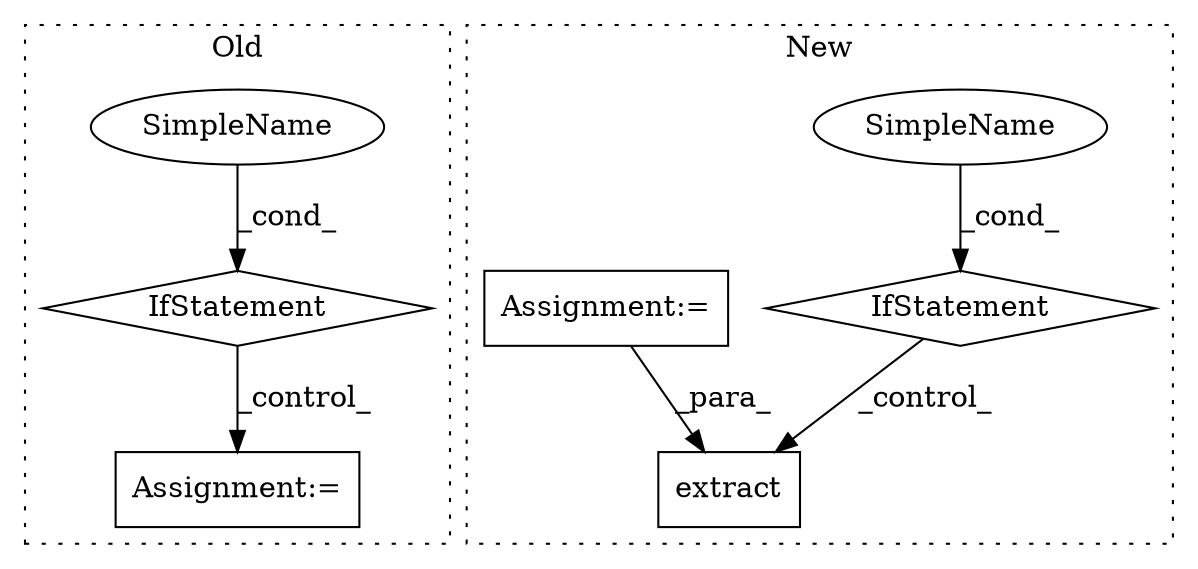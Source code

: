 digraph G {
subgraph cluster0 {
1 [label="IfStatement" a="25" s="43005,43038" l="4,2" shape="diamond"];
3 [label="Assignment:=" a="7" s="43218,43307" l="57,2" shape="box"];
4 [label="SimpleName" a="42" s="" l="" shape="ellipse"];
label = "Old";
style="dotted";
}
subgraph cluster1 {
2 [label="extract" a="32" s="43069,43088" l="8,1" shape="box"];
5 [label="IfStatement" a="25" s="42590,42625" l="16,2" shape="diamond"];
6 [label="SimpleName" a="42" s="" l="" shape="ellipse"];
7 [label="Assignment:=" a="7" s="39365" l="8" shape="box"];
label = "New";
style="dotted";
}
1 -> 3 [label="_control_"];
4 -> 1 [label="_cond_"];
5 -> 2 [label="_control_"];
6 -> 5 [label="_cond_"];
7 -> 2 [label="_para_"];
}